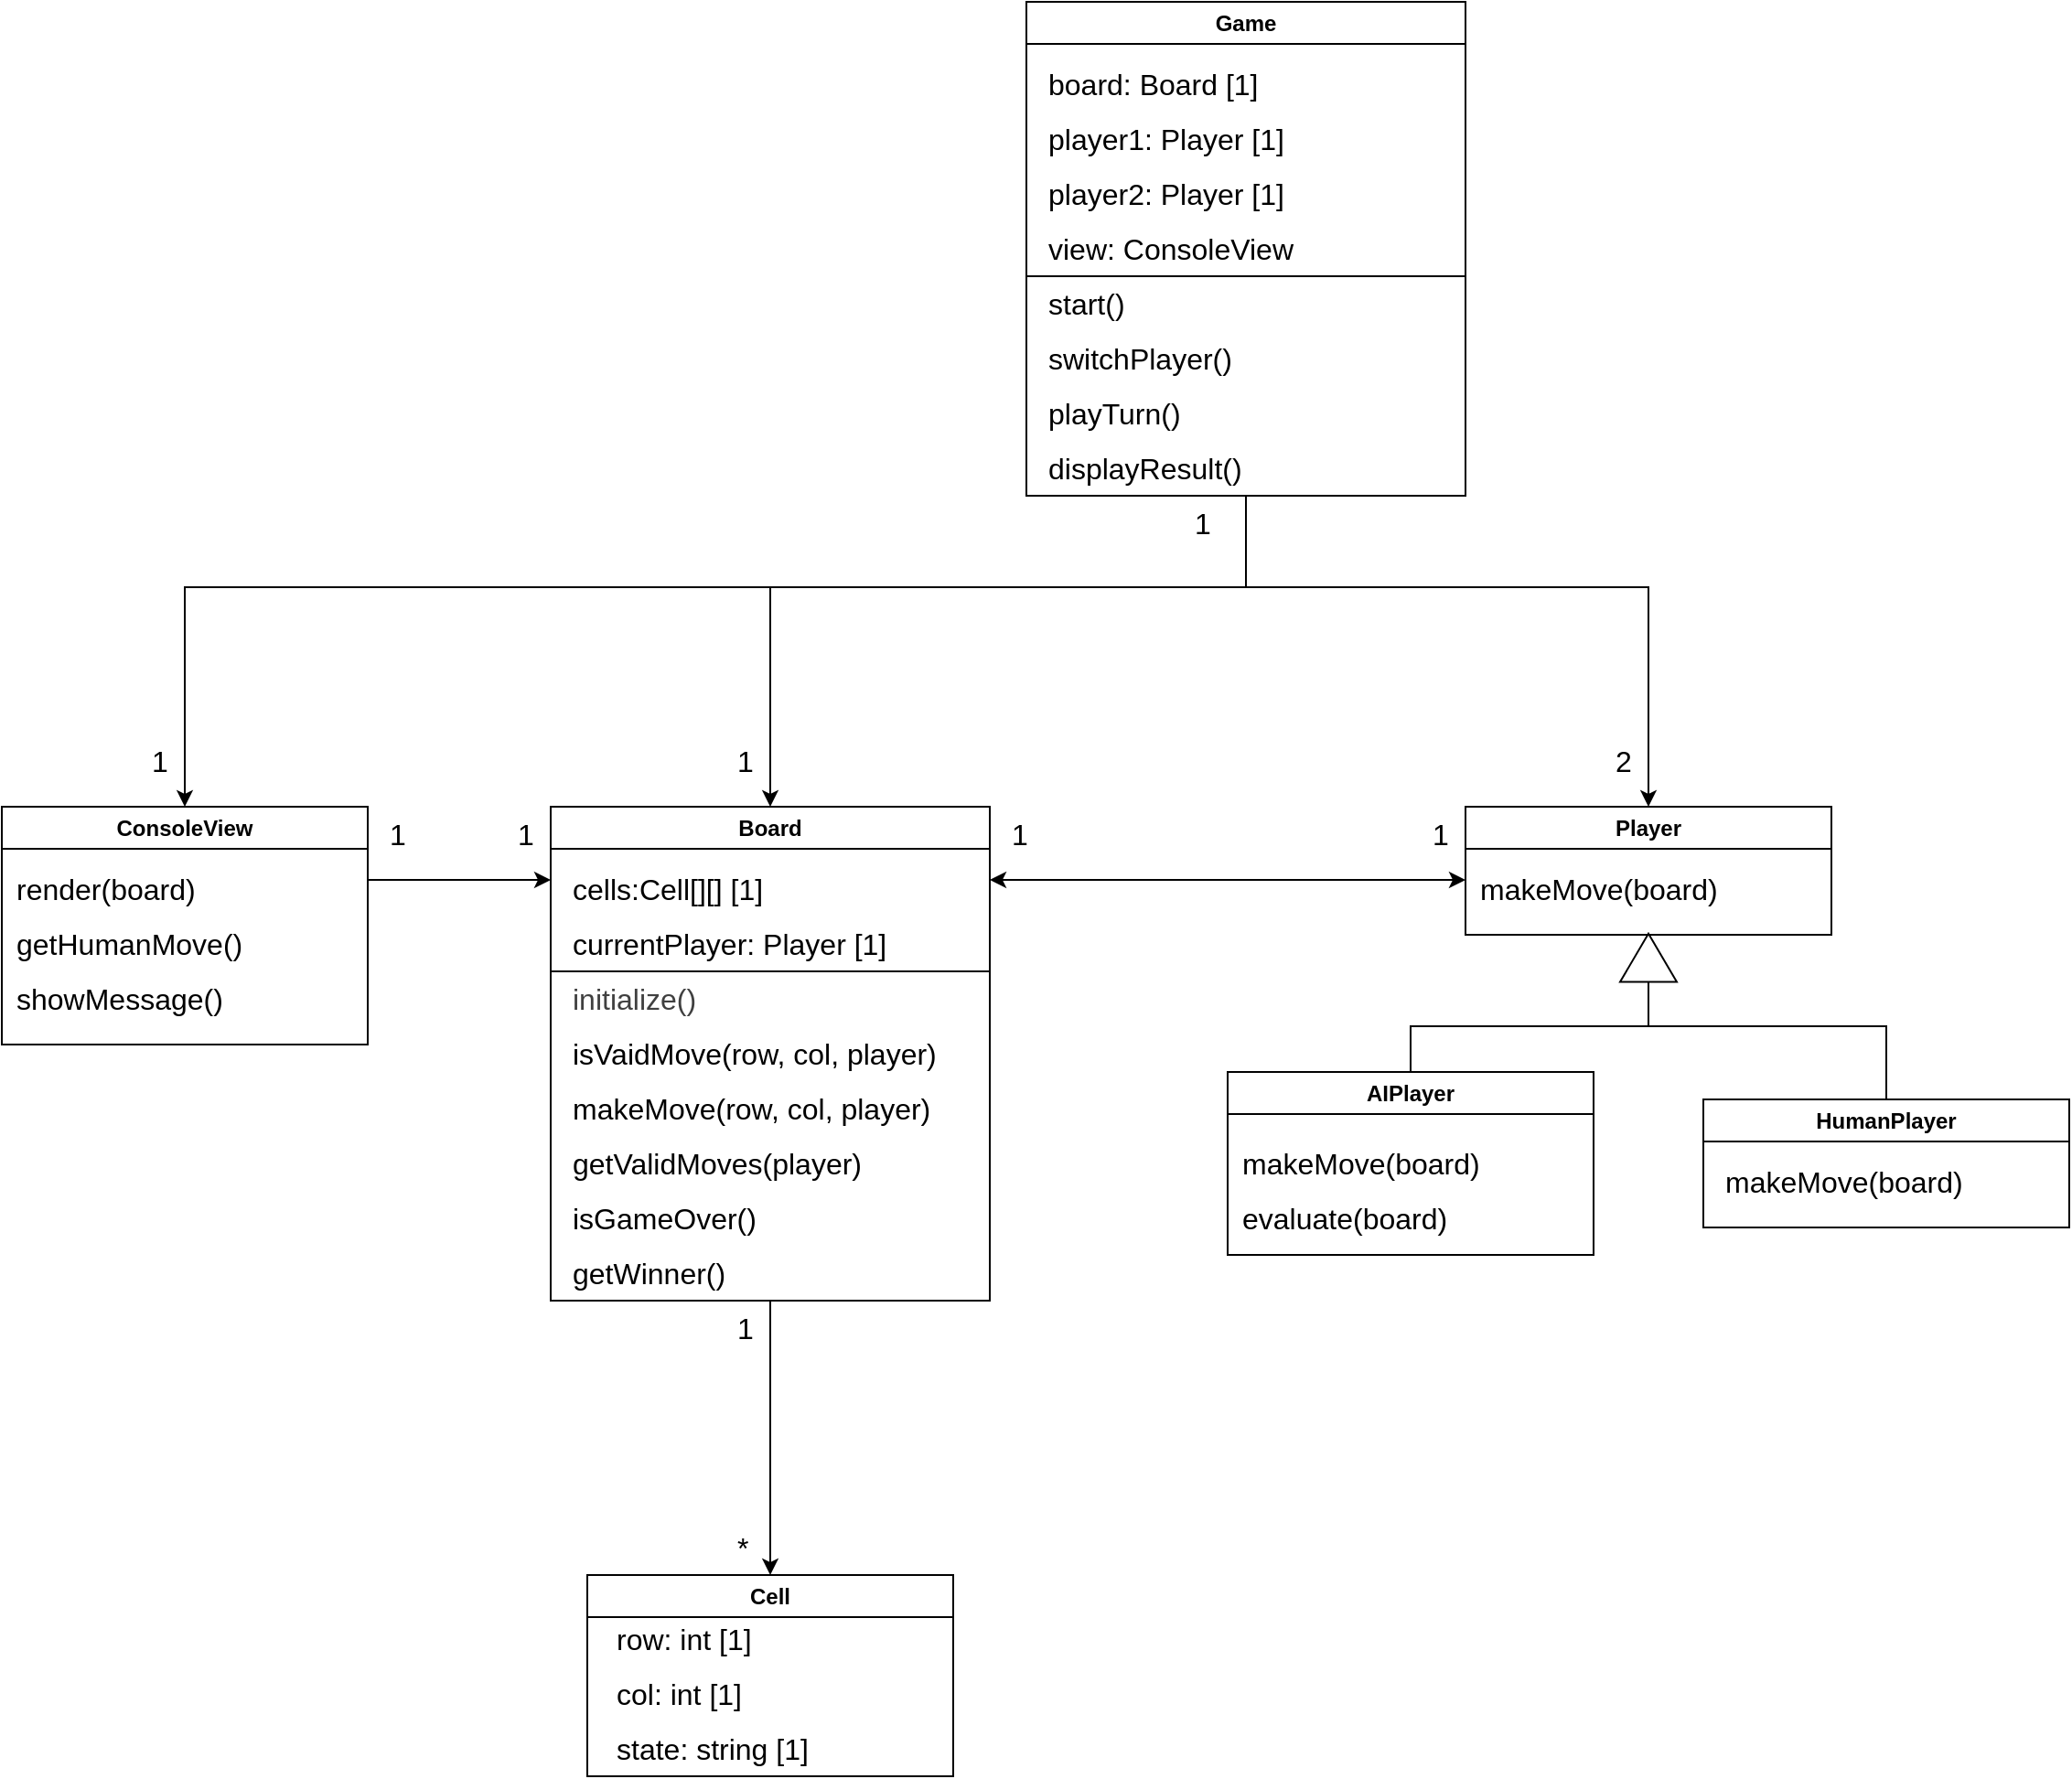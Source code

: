 <mxfile version="27.0.3">
  <diagram name="Страница — 1" id="Vz9es_R9YDekIZJTPVuq">
    <mxGraphModel dx="2634" dy="2209" grid="1" gridSize="10" guides="1" tooltips="1" connect="1" arrows="1" fold="1" page="1" pageScale="1" pageWidth="827" pageHeight="1169" math="0" shadow="0">
      <root>
        <mxCell id="0" />
        <mxCell id="1" parent="0" />
        <mxCell id="nU0FKhonJH8cC0q0gZY5-1" value="Board" style="swimlane;whiteSpace=wrap;html=1;" vertex="1" parent="1">
          <mxGeometry x="100" y="120" width="240" height="270" as="geometry">
            <mxRectangle x="120" y="120" width="140" height="30" as="alternateBounds" />
          </mxGeometry>
        </mxCell>
        <mxCell id="nU0FKhonJH8cC0q0gZY5-2" value="&lt;font style=&quot;font-size: 16px;&quot;&gt;cells:Cell[][] [1]&lt;/font&gt;" style="text;html=1;align=left;verticalAlign=middle;whiteSpace=wrap;rounded=0;" vertex="1" parent="nU0FKhonJH8cC0q0gZY5-1">
          <mxGeometry x="10" y="30" width="120" height="30" as="geometry" />
        </mxCell>
        <mxCell id="nU0FKhonJH8cC0q0gZY5-4" value="&lt;font style=&quot;font-size: 16px;&quot;&gt;currentPlayer: Player [1]&lt;/font&gt;" style="text;html=1;align=left;verticalAlign=middle;whiteSpace=wrap;rounded=0;" vertex="1" parent="nU0FKhonJH8cC0q0gZY5-1">
          <mxGeometry x="10" y="60" width="190" height="30" as="geometry" />
        </mxCell>
        <mxCell id="nU0FKhonJH8cC0q0gZY5-6" value="&lt;span style=&quot;color: rgb(64, 64, 64); text-wrap-mode: wrap;&quot;&gt;&lt;font style=&quot;font-size: 16px;&quot; face=&quot;Helvetica&quot;&gt;initialize()&lt;/font&gt;&lt;/span&gt;" style="text;html=1;align=left;verticalAlign=middle;resizable=0;points=[];autosize=1;strokeColor=none;fillColor=none;" vertex="1" parent="nU0FKhonJH8cC0q0gZY5-1">
          <mxGeometry x="10" y="90" width="90" height="30" as="geometry" />
        </mxCell>
        <mxCell id="nU0FKhonJH8cC0q0gZY5-10" value="&lt;span style=&quot;text-wrap-mode: wrap;&quot;&gt;&lt;font style=&quot;font-size: 16px; color: rgb(0, 0, 0);&quot; face=&quot;Helvetica&quot;&gt;getValidMoves(player)&lt;/font&gt;&lt;/span&gt;" style="text;html=1;align=left;verticalAlign=middle;resizable=0;points=[];autosize=1;strokeColor=none;fillColor=none;" vertex="1" parent="nU0FKhonJH8cC0q0gZY5-1">
          <mxGeometry x="10" y="180" width="180" height="30" as="geometry" />
        </mxCell>
        <mxCell id="nU0FKhonJH8cC0q0gZY5-11" value="&lt;span style=&quot;text-wrap-mode: wrap;&quot;&gt;&lt;font style=&quot;font-size: 16px; color: rgb(0, 0, 0);&quot; face=&quot;Helvetica&quot;&gt;isGameOver()&lt;/font&gt;&lt;/span&gt;" style="text;html=1;align=left;verticalAlign=middle;resizable=0;points=[];autosize=1;strokeColor=none;fillColor=none;" vertex="1" parent="nU0FKhonJH8cC0q0gZY5-1">
          <mxGeometry x="10" y="210" width="120" height="30" as="geometry" />
        </mxCell>
        <mxCell id="nU0FKhonJH8cC0q0gZY5-13" value="&lt;span style=&quot;text-wrap-mode: wrap;&quot;&gt;&lt;font style=&quot;font-size: 16px; color: rgb(0, 0, 0);&quot; face=&quot;Helvetica&quot;&gt;getWinner()&lt;/font&gt;&lt;/span&gt;" style="text;html=1;align=left;verticalAlign=middle;resizable=0;points=[];autosize=1;strokeColor=none;fillColor=none;" vertex="1" parent="nU0FKhonJH8cC0q0gZY5-1">
          <mxGeometry x="10" y="240" width="110" height="30" as="geometry" />
        </mxCell>
        <mxCell id="nU0FKhonJH8cC0q0gZY5-55" value="&lt;font style=&quot;font-size: 16px;&quot;&gt;isVaidMove(row, col, player)&lt;/font&gt;" style="text;html=1;align=left;verticalAlign=middle;resizable=0;points=[];autosize=1;strokeColor=none;fillColor=none;" vertex="1" parent="nU0FKhonJH8cC0q0gZY5-1">
          <mxGeometry x="10" y="120" width="220" height="30" as="geometry" />
        </mxCell>
        <mxCell id="nU0FKhonJH8cC0q0gZY5-57" value="&lt;font style=&quot;font-size: 16px;&quot;&gt;makeMove(row, col, player)&lt;/font&gt;" style="text;html=1;align=left;verticalAlign=middle;resizable=0;points=[];autosize=1;strokeColor=none;fillColor=none;" vertex="1" parent="nU0FKhonJH8cC0q0gZY5-1">
          <mxGeometry x="10" y="150" width="220" height="30" as="geometry" />
        </mxCell>
        <mxCell id="nU0FKhonJH8cC0q0gZY5-5" value="" style="endArrow=none;html=1;rounded=0;" edge="1" parent="1">
          <mxGeometry width="50" height="50" relative="1" as="geometry">
            <mxPoint x="100" y="210" as="sourcePoint" />
            <mxPoint x="340" y="210" as="targetPoint" />
          </mxGeometry>
        </mxCell>
        <mxCell id="nU0FKhonJH8cC0q0gZY5-19" value="Cell" style="swimlane;whiteSpace=wrap;html=1;" vertex="1" parent="1">
          <mxGeometry x="120" y="540" width="200" height="110" as="geometry" />
        </mxCell>
        <mxCell id="nU0FKhonJH8cC0q0gZY5-21" value="&lt;font style=&quot;font-size: 16px;&quot;&gt;col: int [1]&lt;/font&gt;" style="text;html=1;align=left;verticalAlign=middle;resizable=0;points=[];autosize=1;strokeColor=none;fillColor=none;" vertex="1" parent="nU0FKhonJH8cC0q0gZY5-19">
          <mxGeometry x="14" y="50" width="90" height="30" as="geometry" />
        </mxCell>
        <mxCell id="nU0FKhonJH8cC0q0gZY5-20" value="&lt;font style=&quot;font-size: 16px;&quot;&gt;row: int [1]&lt;/font&gt;" style="text;html=1;align=left;verticalAlign=middle;resizable=0;points=[];autosize=1;strokeColor=none;fillColor=none;" vertex="1" parent="nU0FKhonJH8cC0q0gZY5-19">
          <mxGeometry x="14" y="20" width="100" height="30" as="geometry" />
        </mxCell>
        <mxCell id="nU0FKhonJH8cC0q0gZY5-22" value="&lt;font style=&quot;font-size: 16px;&quot;&gt;state: string [1]&lt;/font&gt;" style="text;html=1;align=left;verticalAlign=middle;resizable=0;points=[];autosize=1;strokeColor=none;fillColor=none;" vertex="1" parent="nU0FKhonJH8cC0q0gZY5-19">
          <mxGeometry x="14" y="80" width="130" height="30" as="geometry" />
        </mxCell>
        <mxCell id="nU0FKhonJH8cC0q0gZY5-24" value="Player" style="swimlane;whiteSpace=wrap;html=1;" vertex="1" parent="1">
          <mxGeometry x="600" y="120" width="200" height="70" as="geometry" />
        </mxCell>
        <mxCell id="nU0FKhonJH8cC0q0gZY5-25" value="&lt;font style=&quot;font-size: 16px;&quot;&gt;makeMove(board)&lt;/font&gt;" style="text;html=1;align=left;verticalAlign=middle;resizable=0;points=[];autosize=1;strokeColor=none;fillColor=none;" vertex="1" parent="nU0FKhonJH8cC0q0gZY5-24">
          <mxGeometry x="6" y="30" width="150" height="30" as="geometry" />
        </mxCell>
        <mxCell id="nU0FKhonJH8cC0q0gZY5-26" value="HumanPlayer" style="swimlane;whiteSpace=wrap;html=1;" vertex="1" parent="1">
          <mxGeometry x="730" y="280" width="200" height="70" as="geometry" />
        </mxCell>
        <mxCell id="nU0FKhonJH8cC0q0gZY5-58" value="&lt;font style=&quot;font-size: 16px;&quot;&gt;makeMove(board)&lt;/font&gt;" style="text;html=1;align=left;verticalAlign=middle;resizable=0;points=[];autosize=1;strokeColor=none;fillColor=none;" vertex="1" parent="nU0FKhonJH8cC0q0gZY5-26">
          <mxGeometry x="10" y="30" width="150" height="30" as="geometry" />
        </mxCell>
        <mxCell id="nU0FKhonJH8cC0q0gZY5-28" value="AIPlayer" style="swimlane;whiteSpace=wrap;html=1;startSize=23;" vertex="1" parent="1">
          <mxGeometry x="470" y="265" width="200" height="100" as="geometry" />
        </mxCell>
        <mxCell id="nU0FKhonJH8cC0q0gZY5-30" value="&lt;font style=&quot;font-size: 16px;&quot;&gt;evaluate&lt;/font&gt;&lt;span style=&quot;font-size: 16px;&quot;&gt;(board)&lt;/span&gt;" style="text;html=1;align=left;verticalAlign=middle;resizable=0;points=[];autosize=1;strokeColor=none;fillColor=none;" vertex="1" parent="nU0FKhonJH8cC0q0gZY5-28">
          <mxGeometry x="6" y="65" width="140" height="30" as="geometry" />
        </mxCell>
        <mxCell id="nU0FKhonJH8cC0q0gZY5-59" value="&lt;font style=&quot;font-size: 16px;&quot;&gt;makeMove(board)&lt;/font&gt;" style="text;html=1;align=left;verticalAlign=middle;resizable=0;points=[];autosize=1;strokeColor=none;fillColor=none;" vertex="1" parent="nU0FKhonJH8cC0q0gZY5-28">
          <mxGeometry x="6" y="35" width="150" height="30" as="geometry" />
        </mxCell>
        <mxCell id="nU0FKhonJH8cC0q0gZY5-32" value="ConsoleView" style="swimlane;whiteSpace=wrap;html=1;" vertex="1" parent="1">
          <mxGeometry x="-200" y="120" width="200" height="130" as="geometry" />
        </mxCell>
        <mxCell id="nU0FKhonJH8cC0q0gZY5-33" value="&lt;font style=&quot;font-size: 16px;&quot;&gt;render(board)&lt;/font&gt;" style="text;html=1;align=left;verticalAlign=middle;resizable=0;points=[];autosize=1;strokeColor=none;fillColor=none;" vertex="1" parent="nU0FKhonJH8cC0q0gZY5-32">
          <mxGeometry x="6" y="30" width="120" height="30" as="geometry" />
        </mxCell>
        <mxCell id="nU0FKhonJH8cC0q0gZY5-34" value="&lt;font style=&quot;font-size: 16px;&quot;&gt;getHumanMove()&lt;/font&gt;" style="text;html=1;align=left;verticalAlign=middle;resizable=0;points=[];autosize=1;strokeColor=none;fillColor=none;" vertex="1" parent="nU0FKhonJH8cC0q0gZY5-32">
          <mxGeometry x="6" y="60" width="150" height="30" as="geometry" />
        </mxCell>
        <mxCell id="nU0FKhonJH8cC0q0gZY5-35" value="&lt;font style=&quot;font-size: 16px;&quot;&gt;showMessage()&lt;/font&gt;" style="text;html=1;align=left;verticalAlign=middle;resizable=0;points=[];autosize=1;strokeColor=none;fillColor=none;" vertex="1" parent="nU0FKhonJH8cC0q0gZY5-32">
          <mxGeometry x="6" y="90" width="140" height="30" as="geometry" />
        </mxCell>
        <mxCell id="nU0FKhonJH8cC0q0gZY5-39" value="&lt;font style=&quot;font-size: 16px;&quot;&gt;1&lt;/font&gt;" style="text;html=1;align=left;verticalAlign=middle;resizable=0;points=[];autosize=1;strokeColor=none;fillColor=none;" vertex="1" parent="1">
          <mxGeometry x="350" y="120" width="30" height="30" as="geometry" />
        </mxCell>
        <mxCell id="nU0FKhonJH8cC0q0gZY5-41" value="&lt;font style=&quot;font-size: 16px;&quot;&gt;1&lt;/font&gt;" style="text;html=1;align=left;verticalAlign=middle;resizable=0;points=[];autosize=1;strokeColor=none;fillColor=none;" vertex="1" parent="1">
          <mxGeometry x="580" y="120" width="30" height="30" as="geometry" />
        </mxCell>
        <mxCell id="nU0FKhonJH8cC0q0gZY5-43" value="" style="endArrow=none;html=1;rounded=0;exitX=0.5;exitY=0;exitDx=0;exitDy=0;" edge="1" parent="1" source="nU0FKhonJH8cC0q0gZY5-28">
          <mxGeometry width="50" height="50" relative="1" as="geometry">
            <mxPoint x="560" y="260" as="sourcePoint" />
            <mxPoint x="700" y="210" as="targetPoint" />
            <Array as="points">
              <mxPoint x="570" y="240" />
              <mxPoint x="700" y="240" />
            </Array>
          </mxGeometry>
        </mxCell>
        <mxCell id="nU0FKhonJH8cC0q0gZY5-44" value="" style="endArrow=none;html=1;rounded=0;exitX=0.5;exitY=0;exitDx=0;exitDy=0;" edge="1" parent="1" source="nU0FKhonJH8cC0q0gZY5-26">
          <mxGeometry width="50" height="50" relative="1" as="geometry">
            <mxPoint x="830" y="270" as="sourcePoint" />
            <mxPoint x="700" y="240" as="targetPoint" />
            <Array as="points">
              <mxPoint x="830" y="240" />
            </Array>
          </mxGeometry>
        </mxCell>
        <mxCell id="nU0FKhonJH8cC0q0gZY5-46" value="" style="triangle;whiteSpace=wrap;html=1;rotation=-90;" vertex="1" parent="1">
          <mxGeometry x="686.77" y="187.06" width="26.45" height="30.99" as="geometry" />
        </mxCell>
        <mxCell id="nU0FKhonJH8cC0q0gZY5-48" value="" style="endArrow=classic;html=1;rounded=0;exitX=0.5;exitY=1;exitDx=0;exitDy=0;entryX=0.5;entryY=0;entryDx=0;entryDy=0;" edge="1" parent="1" source="nU0FKhonJH8cC0q0gZY5-1" target="nU0FKhonJH8cC0q0gZY5-19">
          <mxGeometry width="50" height="50" relative="1" as="geometry">
            <mxPoint x="200" y="470" as="sourcePoint" />
            <mxPoint x="250" y="420" as="targetPoint" />
          </mxGeometry>
        </mxCell>
        <mxCell id="nU0FKhonJH8cC0q0gZY5-49" value="&lt;font style=&quot;font-size: 16px;&quot;&gt;1&lt;/font&gt;" style="text;html=1;align=left;verticalAlign=middle;resizable=0;points=[];autosize=1;strokeColor=none;fillColor=none;" vertex="1" parent="1">
          <mxGeometry x="200" y="390" width="30" height="30" as="geometry" />
        </mxCell>
        <mxCell id="nU0FKhonJH8cC0q0gZY5-50" value="&lt;font style=&quot;font-size: 16px;&quot;&gt;*&lt;/font&gt;" style="text;html=1;align=left;verticalAlign=middle;resizable=0;points=[];autosize=1;strokeColor=none;fillColor=none;" vertex="1" parent="1">
          <mxGeometry x="200" y="510" width="30" height="30" as="geometry" />
        </mxCell>
        <mxCell id="nU0FKhonJH8cC0q0gZY5-60" value="Game" style="swimlane;whiteSpace=wrap;html=1;" vertex="1" parent="1">
          <mxGeometry x="360" y="-320" width="240" height="270" as="geometry">
            <mxRectangle x="120" y="120" width="140" height="30" as="alternateBounds" />
          </mxGeometry>
        </mxCell>
        <mxCell id="nU0FKhonJH8cC0q0gZY5-61" value="&lt;font style=&quot;font-size: 16px;&quot;&gt;board: Board [1]&lt;/font&gt;" style="text;html=1;align=left;verticalAlign=middle;whiteSpace=wrap;rounded=0;" vertex="1" parent="nU0FKhonJH8cC0q0gZY5-60">
          <mxGeometry x="10" y="30" width="120" height="30" as="geometry" />
        </mxCell>
        <mxCell id="nU0FKhonJH8cC0q0gZY5-62" value="&lt;font style=&quot;font-size: 16px;&quot;&gt;player1: Player [1]&lt;/font&gt;" style="text;html=1;align=left;verticalAlign=middle;whiteSpace=wrap;rounded=0;" vertex="1" parent="nU0FKhonJH8cC0q0gZY5-60">
          <mxGeometry x="10" y="60" width="190" height="30" as="geometry" />
        </mxCell>
        <mxCell id="nU0FKhonJH8cC0q0gZY5-64" value="&lt;span style=&quot;text-wrap-mode: wrap;&quot;&gt;&lt;font style=&quot;font-size: 16px; color: rgb(0, 0, 0);&quot; face=&quot;Helvetica&quot;&gt;playTurn()&lt;/font&gt;&lt;/span&gt;" style="text;html=1;align=left;verticalAlign=middle;resizable=0;points=[];autosize=1;strokeColor=none;fillColor=none;" vertex="1" parent="nU0FKhonJH8cC0q0gZY5-60">
          <mxGeometry x="10" y="210" width="100" height="30" as="geometry" />
        </mxCell>
        <mxCell id="nU0FKhonJH8cC0q0gZY5-65" value="&lt;span style=&quot;text-wrap-mode: wrap;&quot;&gt;&lt;font style=&quot;font-size: 16px; color: rgb(0, 0, 0);&quot; face=&quot;Helvetica&quot;&gt;displayResult()&lt;/font&gt;&lt;/span&gt;" style="text;html=1;align=left;verticalAlign=middle;resizable=0;points=[];autosize=1;strokeColor=none;fillColor=none;" vertex="1" parent="nU0FKhonJH8cC0q0gZY5-60">
          <mxGeometry x="10" y="240" width="130" height="30" as="geometry" />
        </mxCell>
        <mxCell id="nU0FKhonJH8cC0q0gZY5-67" value="&lt;font style=&quot;font-size: 16px;&quot;&gt;start()&lt;/font&gt;" style="text;html=1;align=left;verticalAlign=middle;resizable=0;points=[];autosize=1;strokeColor=none;fillColor=none;" vertex="1" parent="nU0FKhonJH8cC0q0gZY5-60">
          <mxGeometry x="10" y="150" width="70" height="30" as="geometry" />
        </mxCell>
        <mxCell id="nU0FKhonJH8cC0q0gZY5-68" value="&lt;font style=&quot;font-size: 16px;&quot;&gt;switchPlayer()&lt;/font&gt;" style="text;html=1;align=left;verticalAlign=middle;resizable=0;points=[];autosize=1;strokeColor=none;fillColor=none;" vertex="1" parent="nU0FKhonJH8cC0q0gZY5-60">
          <mxGeometry x="10" y="180" width="120" height="30" as="geometry" />
        </mxCell>
        <mxCell id="nU0FKhonJH8cC0q0gZY5-69" value="&lt;font style=&quot;font-size: 16px;&quot;&gt;player2: Player [1]&lt;/font&gt;" style="text;html=1;align=left;verticalAlign=middle;whiteSpace=wrap;rounded=0;" vertex="1" parent="nU0FKhonJH8cC0q0gZY5-60">
          <mxGeometry x="10" y="90" width="190" height="30" as="geometry" />
        </mxCell>
        <mxCell id="nU0FKhonJH8cC0q0gZY5-70" value="" style="endArrow=none;html=1;rounded=0;" edge="1" parent="nU0FKhonJH8cC0q0gZY5-60">
          <mxGeometry width="50" height="50" relative="1" as="geometry">
            <mxPoint y="150" as="sourcePoint" />
            <mxPoint x="240" y="150" as="targetPoint" />
          </mxGeometry>
        </mxCell>
        <mxCell id="nU0FKhonJH8cC0q0gZY5-80" value="&lt;font style=&quot;font-size: 16px;&quot;&gt;view: ConsoleView&lt;/font&gt;" style="text;html=1;align=left;verticalAlign=middle;whiteSpace=wrap;rounded=0;" vertex="1" parent="nU0FKhonJH8cC0q0gZY5-60">
          <mxGeometry x="10" y="120" width="190" height="30" as="geometry" />
        </mxCell>
        <mxCell id="nU0FKhonJH8cC0q0gZY5-71" value="" style="endArrow=classic;html=1;rounded=0;entryX=0.5;entryY=0;entryDx=0;entryDy=0;" edge="1" parent="1" target="nU0FKhonJH8cC0q0gZY5-1">
          <mxGeometry width="50" height="50" relative="1" as="geometry">
            <mxPoint x="480" y="-50" as="sourcePoint" />
            <mxPoint x="510" as="targetPoint" />
            <Array as="points">
              <mxPoint x="480" />
              <mxPoint x="220" />
            </Array>
          </mxGeometry>
        </mxCell>
        <mxCell id="nU0FKhonJH8cC0q0gZY5-72" value="" style="endArrow=classic;html=1;rounded=0;entryX=0.5;entryY=0;entryDx=0;entryDy=0;" edge="1" parent="1" target="nU0FKhonJH8cC0q0gZY5-24">
          <mxGeometry width="50" height="50" relative="1" as="geometry">
            <mxPoint x="480" as="sourcePoint" />
            <mxPoint x="570" y="-10" as="targetPoint" />
            <Array as="points">
              <mxPoint x="700" />
            </Array>
          </mxGeometry>
        </mxCell>
        <mxCell id="nU0FKhonJH8cC0q0gZY5-73" value="&lt;font style=&quot;font-size: 16px;&quot;&gt;1&lt;/font&gt;" style="text;html=1;align=left;verticalAlign=middle;resizable=0;points=[];autosize=1;strokeColor=none;fillColor=none;" vertex="1" parent="1">
          <mxGeometry x="450" y="-50" width="30" height="30" as="geometry" />
        </mxCell>
        <mxCell id="nU0FKhonJH8cC0q0gZY5-74" value="&lt;font style=&quot;font-size: 16px;&quot;&gt;1&lt;/font&gt;" style="text;html=1;align=left;verticalAlign=middle;resizable=0;points=[];autosize=1;strokeColor=none;fillColor=none;" vertex="1" parent="1">
          <mxGeometry x="200" y="80" width="30" height="30" as="geometry" />
        </mxCell>
        <mxCell id="nU0FKhonJH8cC0q0gZY5-76" value="&lt;font style=&quot;font-size: 16px;&quot;&gt;2&lt;/font&gt;" style="text;html=1;align=left;verticalAlign=middle;resizable=0;points=[];autosize=1;strokeColor=none;fillColor=none;" vertex="1" parent="1">
          <mxGeometry x="680" y="80" width="30" height="30" as="geometry" />
        </mxCell>
        <mxCell id="nU0FKhonJH8cC0q0gZY5-77" value="" style="endArrow=classic;startArrow=classic;html=1;rounded=0;" edge="1" parent="1">
          <mxGeometry width="50" height="50" relative="1" as="geometry">
            <mxPoint x="340" y="160" as="sourcePoint" />
            <mxPoint x="600" y="160" as="targetPoint" />
          </mxGeometry>
        </mxCell>
        <mxCell id="nU0FKhonJH8cC0q0gZY5-81" value="" style="endArrow=classic;html=1;rounded=0;entryX=0.5;entryY=0;entryDx=0;entryDy=0;" edge="1" parent="1" target="nU0FKhonJH8cC0q0gZY5-32">
          <mxGeometry width="50" height="50" relative="1" as="geometry">
            <mxPoint x="220" as="sourcePoint" />
            <mxPoint x="180" y="-20" as="targetPoint" />
            <Array as="points">
              <mxPoint x="-100" />
            </Array>
          </mxGeometry>
        </mxCell>
        <mxCell id="nU0FKhonJH8cC0q0gZY5-82" value="&lt;font style=&quot;font-size: 16px;&quot;&gt;1&lt;/font&gt;" style="text;html=1;align=left;verticalAlign=middle;resizable=0;points=[];autosize=1;strokeColor=none;fillColor=none;" vertex="1" parent="1">
          <mxGeometry x="-120" y="80" width="30" height="30" as="geometry" />
        </mxCell>
        <mxCell id="nU0FKhonJH8cC0q0gZY5-83" value="" style="endArrow=classic;html=1;rounded=0;" edge="1" parent="1">
          <mxGeometry width="50" height="50" relative="1" as="geometry">
            <mxPoint y="160" as="sourcePoint" />
            <mxPoint x="100" y="160" as="targetPoint" />
            <Array as="points">
              <mxPoint x="50" y="160" />
            </Array>
          </mxGeometry>
        </mxCell>
        <mxCell id="nU0FKhonJH8cC0q0gZY5-84" value="&lt;font style=&quot;font-size: 16px;&quot;&gt;1&lt;/font&gt;" style="text;html=1;align=left;verticalAlign=middle;resizable=0;points=[];autosize=1;strokeColor=none;fillColor=none;" vertex="1" parent="1">
          <mxGeometry x="80" y="120" width="30" height="30" as="geometry" />
        </mxCell>
        <mxCell id="nU0FKhonJH8cC0q0gZY5-85" value="&lt;font style=&quot;font-size: 16px;&quot;&gt;1&lt;/font&gt;" style="text;html=1;align=left;verticalAlign=middle;resizable=0;points=[];autosize=1;strokeColor=none;fillColor=none;" vertex="1" parent="1">
          <mxGeometry x="10" y="120" width="30" height="30" as="geometry" />
        </mxCell>
      </root>
    </mxGraphModel>
  </diagram>
</mxfile>
